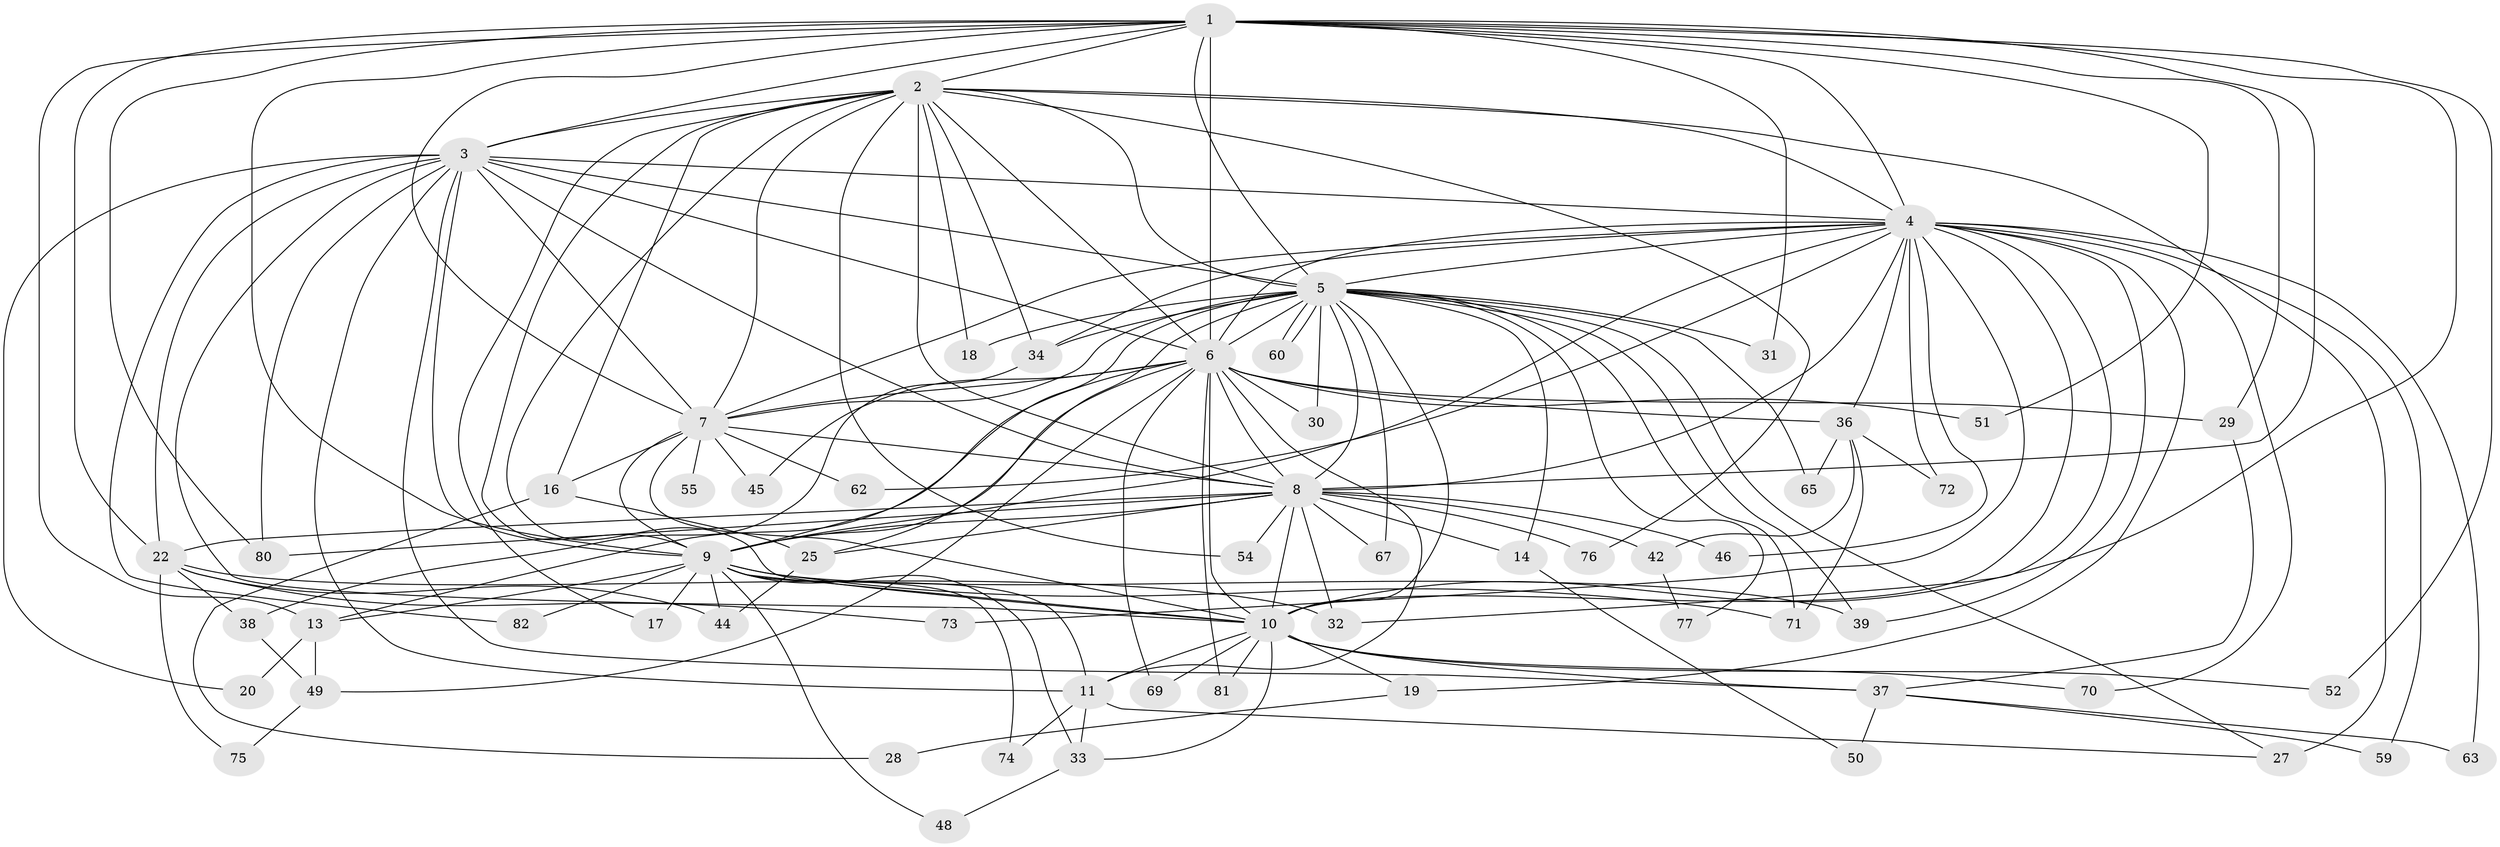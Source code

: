 // original degree distribution, {19: 0.011904761904761904, 17: 0.023809523809523808, 15: 0.011904761904761904, 22: 0.03571428571428571, 13: 0.011904761904761904, 20: 0.011904761904761904, 18: 0.011904761904761904, 7: 0.011904761904761904, 5: 0.03571428571428571, 3: 0.15476190476190477, 4: 0.09523809523809523, 2: 0.5595238095238095, 8: 0.011904761904761904, 6: 0.011904761904761904}
// Generated by graph-tools (version 1.1) at 2025/11/02/27/25 16:11:03]
// undirected, 61 vertices, 161 edges
graph export_dot {
graph [start="1"]
  node [color=gray90,style=filled];
  1 [super="+68"];
  2 [super="+24"];
  3 [super="+35"];
  4 [super="+43"];
  5 [super="+15"];
  6 [super="+21"];
  7 [super="+12"];
  8 [super="+41"];
  9 [super="+61"];
  10 [super="+53"];
  11;
  13 [super="+23"];
  14;
  16 [super="+66"];
  17;
  18;
  19;
  20;
  22 [super="+79"];
  25 [super="+26"];
  27 [super="+40"];
  28;
  29;
  30;
  31;
  32 [super="+57"];
  33 [super="+47"];
  34 [super="+56"];
  36 [super="+83"];
  37 [super="+58"];
  38;
  39 [super="+78"];
  42;
  44;
  45;
  46;
  48;
  49 [super="+64"];
  50;
  51;
  52;
  54;
  55;
  59;
  60;
  62;
  63;
  65;
  67;
  69;
  70;
  71;
  72;
  73;
  74;
  75;
  76;
  77;
  80 [super="+84"];
  81;
  82;
  1 -- 2;
  1 -- 3;
  1 -- 4;
  1 -- 5;
  1 -- 6 [weight=2];
  1 -- 7;
  1 -- 8 [weight=2];
  1 -- 9 [weight=2];
  1 -- 10;
  1 -- 22;
  1 -- 29;
  1 -- 31;
  1 -- 51;
  1 -- 52;
  1 -- 80;
  1 -- 13;
  2 -- 3;
  2 -- 4;
  2 -- 5;
  2 -- 6;
  2 -- 7;
  2 -- 8 [weight=2];
  2 -- 9;
  2 -- 10;
  2 -- 16;
  2 -- 17;
  2 -- 18;
  2 -- 27;
  2 -- 34;
  2 -- 54;
  2 -- 76;
  3 -- 4;
  3 -- 5;
  3 -- 6;
  3 -- 7;
  3 -- 8;
  3 -- 9;
  3 -- 10;
  3 -- 20;
  3 -- 22;
  3 -- 37;
  3 -- 82;
  3 -- 11;
  3 -- 80;
  4 -- 5;
  4 -- 6;
  4 -- 7;
  4 -- 8;
  4 -- 9;
  4 -- 10;
  4 -- 19 [weight=2];
  4 -- 32;
  4 -- 34;
  4 -- 36;
  4 -- 46;
  4 -- 59;
  4 -- 62;
  4 -- 63;
  4 -- 70;
  4 -- 72;
  4 -- 73;
  4 -- 39;
  5 -- 6 [weight=2];
  5 -- 7;
  5 -- 8;
  5 -- 9;
  5 -- 10;
  5 -- 14;
  5 -- 18;
  5 -- 25;
  5 -- 30;
  5 -- 31;
  5 -- 39;
  5 -- 60;
  5 -- 60;
  5 -- 65;
  5 -- 71;
  5 -- 77;
  5 -- 27;
  5 -- 67;
  5 -- 34;
  6 -- 7 [weight=2];
  6 -- 8;
  6 -- 9;
  6 -- 10;
  6 -- 11;
  6 -- 13;
  6 -- 29;
  6 -- 30;
  6 -- 36;
  6 -- 45;
  6 -- 49;
  6 -- 51;
  6 -- 69;
  6 -- 81;
  7 -- 8;
  7 -- 9;
  7 -- 10;
  7 -- 45;
  7 -- 55 [weight=2];
  7 -- 16 [weight=2];
  7 -- 62;
  8 -- 9;
  8 -- 10;
  8 -- 14;
  8 -- 42;
  8 -- 46;
  8 -- 54;
  8 -- 67;
  8 -- 76;
  8 -- 22;
  8 -- 80;
  8 -- 32;
  8 -- 25;
  9 -- 10;
  9 -- 11;
  9 -- 13;
  9 -- 17;
  9 -- 33;
  9 -- 39;
  9 -- 48;
  9 -- 74;
  9 -- 82;
  9 -- 44;
  9 -- 71;
  10 -- 19;
  10 -- 37;
  10 -- 52;
  10 -- 69;
  10 -- 70;
  10 -- 81;
  10 -- 33;
  10 -- 11;
  11 -- 33;
  11 -- 74;
  11 -- 27;
  13 -- 20;
  13 -- 49;
  14 -- 50;
  16 -- 25;
  16 -- 28;
  19 -- 28;
  22 -- 32;
  22 -- 38;
  22 -- 44;
  22 -- 73;
  22 -- 75;
  25 -- 44;
  29 -- 37;
  33 -- 48;
  34 -- 38;
  36 -- 42;
  36 -- 65;
  36 -- 72;
  36 -- 71;
  37 -- 50;
  37 -- 59;
  37 -- 63;
  38 -- 49;
  42 -- 77;
  49 -- 75;
}
